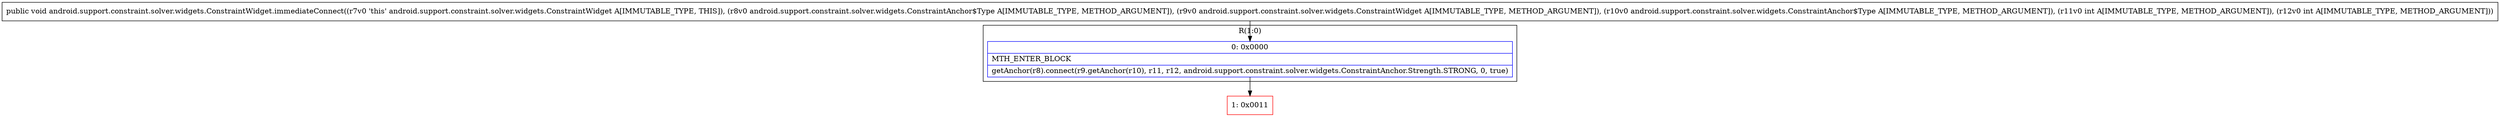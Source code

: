 digraph "CFG forandroid.support.constraint.solver.widgets.ConstraintWidget.immediateConnect(Landroid\/support\/constraint\/solver\/widgets\/ConstraintAnchor$Type;Landroid\/support\/constraint\/solver\/widgets\/ConstraintWidget;Landroid\/support\/constraint\/solver\/widgets\/ConstraintAnchor$Type;II)V" {
subgraph cluster_Region_552069049 {
label = "R(1:0)";
node [shape=record,color=blue];
Node_0 [shape=record,label="{0\:\ 0x0000|MTH_ENTER_BLOCK\l|getAnchor(r8).connect(r9.getAnchor(r10), r11, r12, android.support.constraint.solver.widgets.ConstraintAnchor.Strength.STRONG, 0, true)\l}"];
}
Node_1 [shape=record,color=red,label="{1\:\ 0x0011}"];
MethodNode[shape=record,label="{public void android.support.constraint.solver.widgets.ConstraintWidget.immediateConnect((r7v0 'this' android.support.constraint.solver.widgets.ConstraintWidget A[IMMUTABLE_TYPE, THIS]), (r8v0 android.support.constraint.solver.widgets.ConstraintAnchor$Type A[IMMUTABLE_TYPE, METHOD_ARGUMENT]), (r9v0 android.support.constraint.solver.widgets.ConstraintWidget A[IMMUTABLE_TYPE, METHOD_ARGUMENT]), (r10v0 android.support.constraint.solver.widgets.ConstraintAnchor$Type A[IMMUTABLE_TYPE, METHOD_ARGUMENT]), (r11v0 int A[IMMUTABLE_TYPE, METHOD_ARGUMENT]), (r12v0 int A[IMMUTABLE_TYPE, METHOD_ARGUMENT])) }"];
MethodNode -> Node_0;
Node_0 -> Node_1;
}

